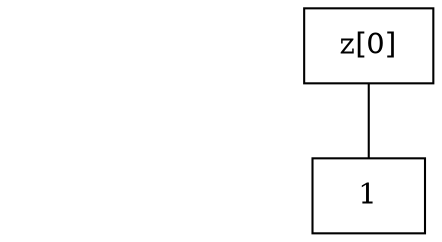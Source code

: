 digraph "DD" {
size = "7.5,10"
center = true;
edge [dir = none];
{ node [shape = plaintext];
  edge [style = invis];
  "CONST NODES" [style = invis];
"CONST NODES"; 
}
{ rank = same; node [shape = box]; edge [style = invis];
"  z[0]  "; }
{ rank = same; "CONST NODES";
{ node [shape = box]; "(nil)";
}
}
"  z[0]  " -> "(nil)" [style = solid];
"(nil)" [label = "1"];
}
